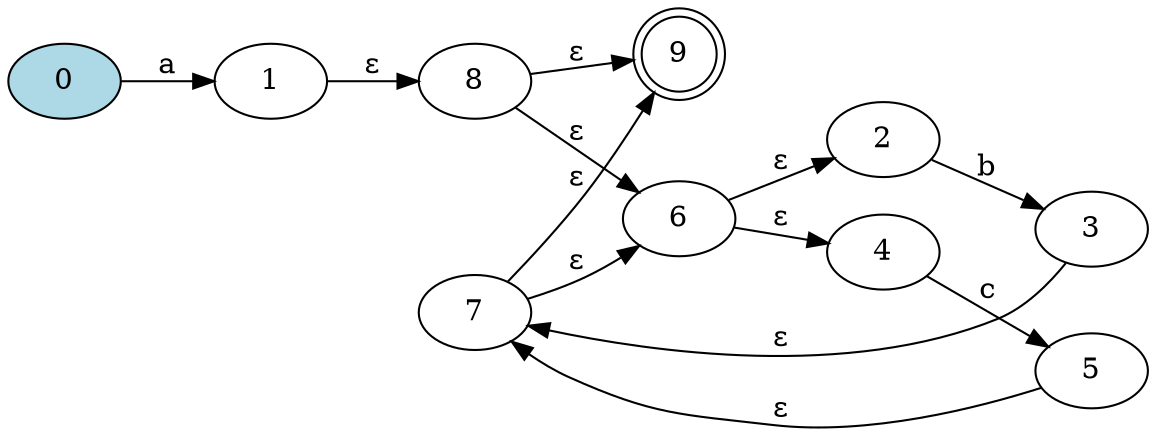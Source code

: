 digraph {
	rankdir=LR;

	9 [shape=doublecircle]
	0 [style=filled, fillcolor="lightblue"]

	0->1 [label= "a"];
	2->3 [label= "b"];
	4->5 [label= "c"];
	6->2 [label= "ε"];
	6->4 [label= "ε"];
	3->7 [label= "ε"];
	5->7 [label= "ε"];
	7->6 [label= "ε"];
	8->6 [label= "ε"];
	7->9 [label= "ε"];
	8->9 [label= "ε"];
	1->8 [label= "ε"];
}
